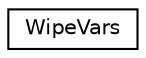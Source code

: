 digraph G
{
  edge [fontname="Helvetica",fontsize="10",labelfontname="Helvetica",labelfontsize="10"];
  node [fontname="Helvetica",fontsize="10",shape=record];
  rankdir=LR;
  Node1 [label="WipeVars",height=0.2,width=0.4,color="black", fillcolor="white", style="filled",URL="$d7/db2/structWipeVars.html"];
}
